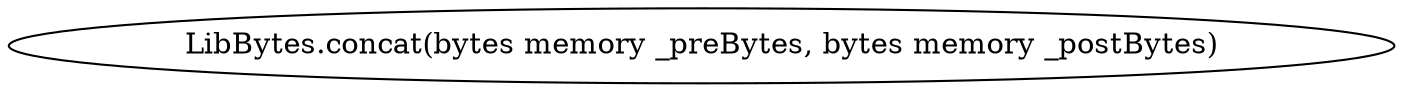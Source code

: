 digraph "" {
	graph [bb="0,0,564.35,36"];
	node [label="\N"];
	"LibBytes.concat(bytes memory _preBytes, bytes memory _postBytes)"	 [height=0.5,
		pos="282.18,18",
		width=7.8382];
}
